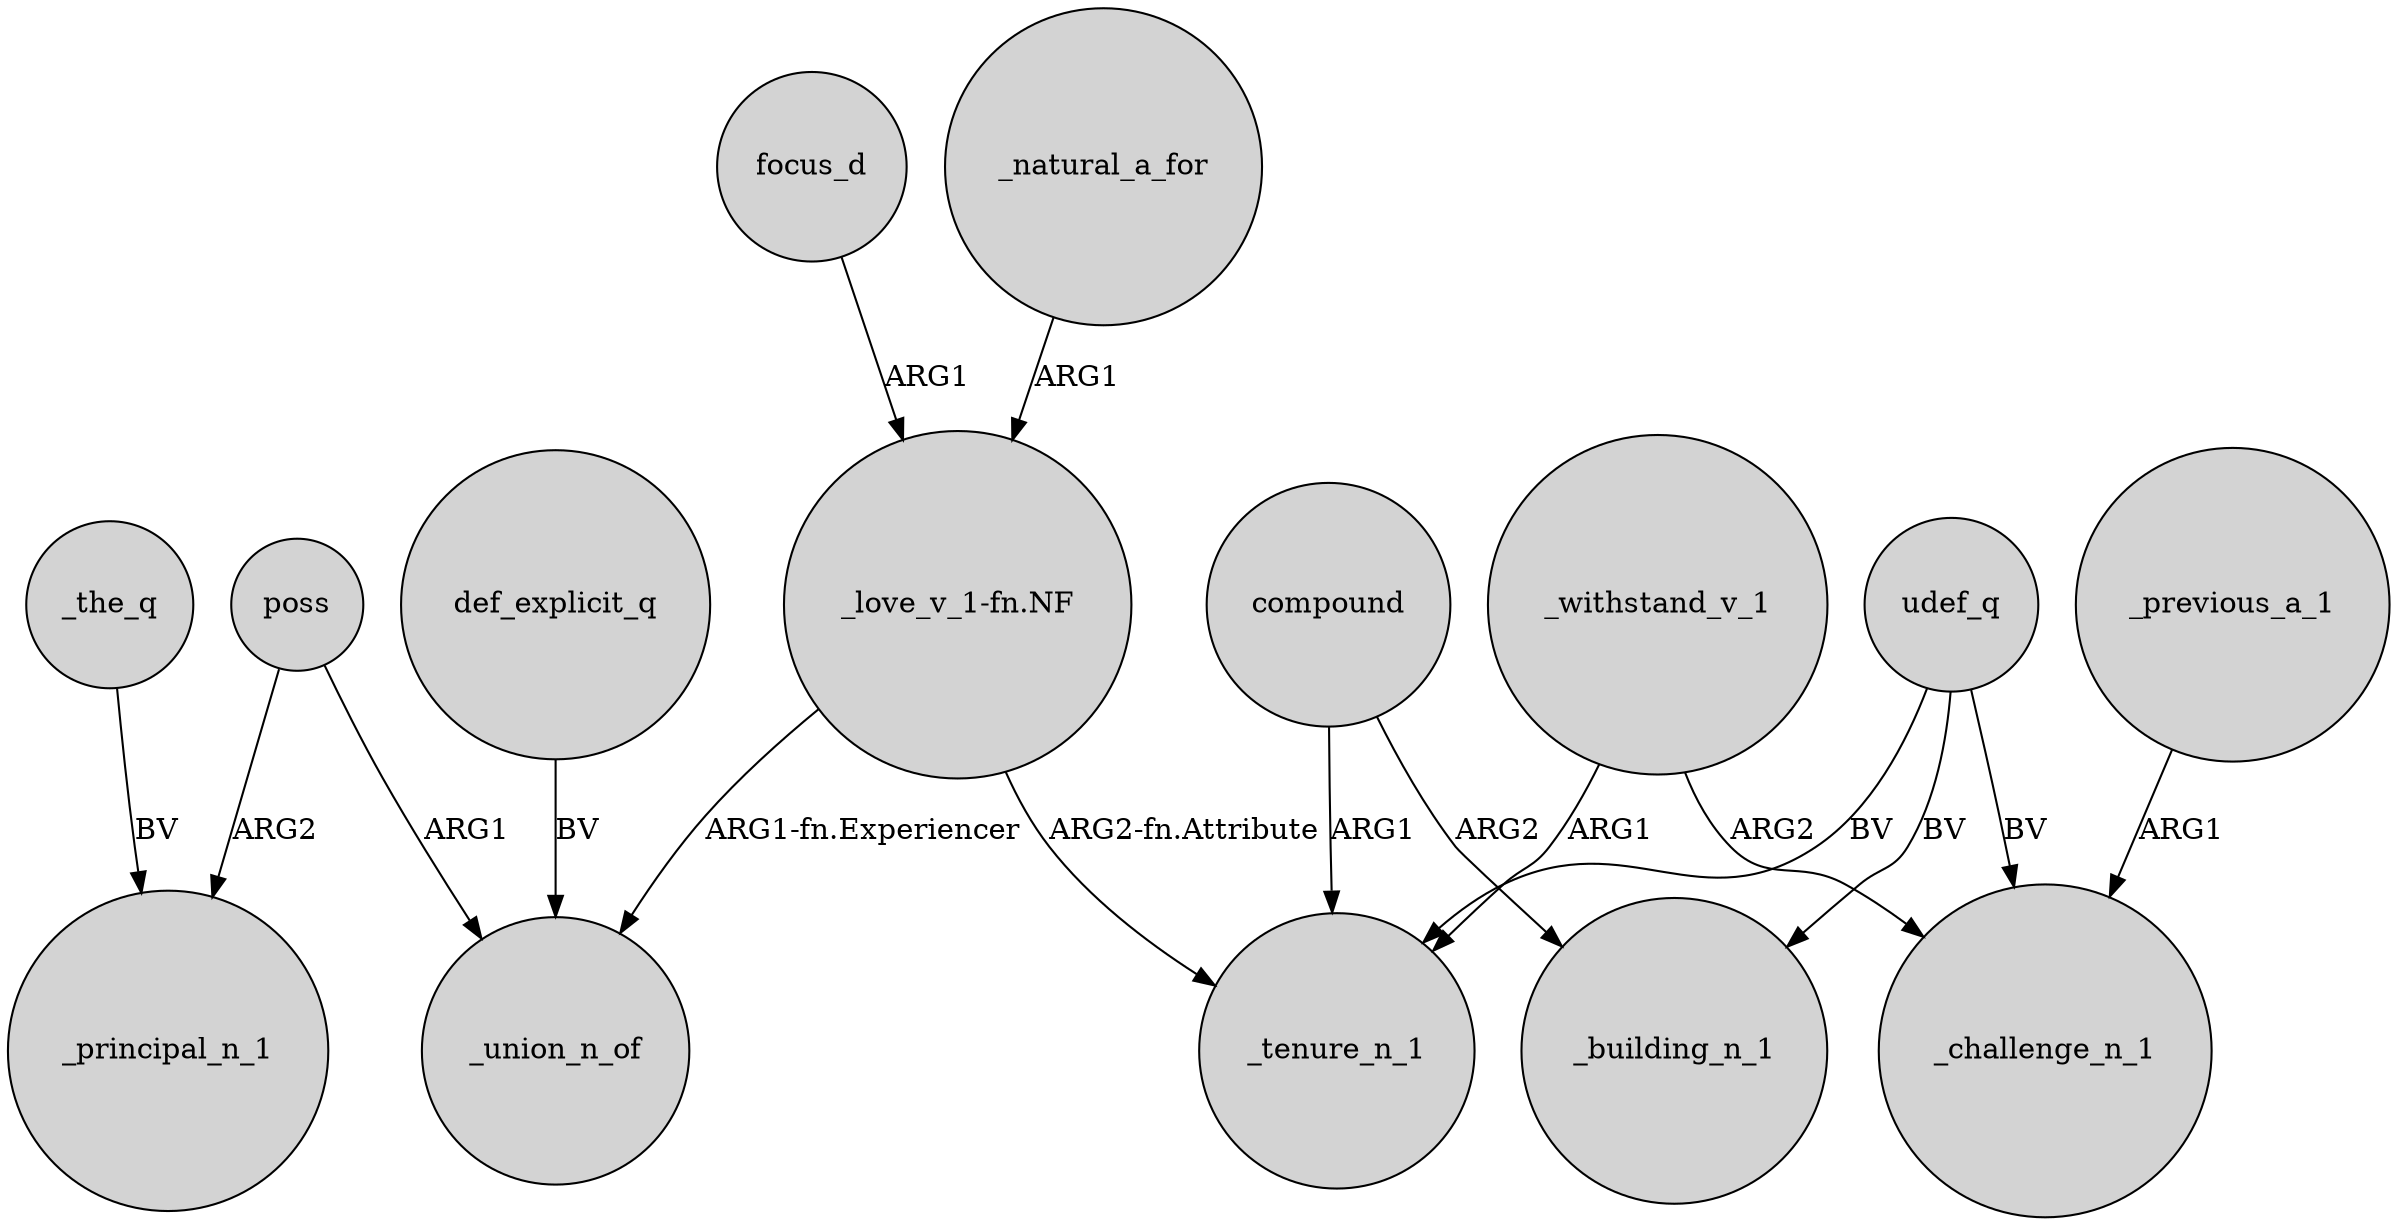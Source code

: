 digraph {
	node [shape=circle style=filled]
	poss -> _principal_n_1 [label=ARG2]
	_withstand_v_1 -> _tenure_n_1 [label=ARG1]
	_previous_a_1 -> _challenge_n_1 [label=ARG1]
	def_explicit_q -> _union_n_of [label=BV]
	_withstand_v_1 -> _challenge_n_1 [label=ARG2]
	udef_q -> _tenure_n_1 [label=BV]
	compound -> _tenure_n_1 [label=ARG1]
	udef_q -> _building_n_1 [label=BV]
	_the_q -> _principal_n_1 [label=BV]
	focus_d -> "_love_v_1-fn.NF" [label=ARG1]
	poss -> _union_n_of [label=ARG1]
	"_love_v_1-fn.NF" -> _tenure_n_1 [label="ARG2-fn.Attribute"]
	udef_q -> _challenge_n_1 [label=BV]
	"_love_v_1-fn.NF" -> _union_n_of [label="ARG1-fn.Experiencer"]
	_natural_a_for -> "_love_v_1-fn.NF" [label=ARG1]
	compound -> _building_n_1 [label=ARG2]
}
